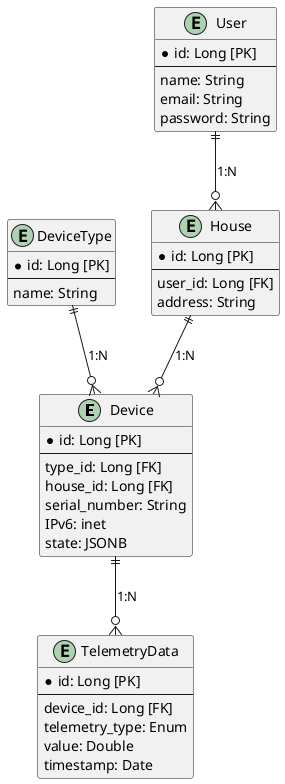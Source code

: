 @startuml
entity "Device" as device {
    *id: Long [PK]
    --
    type_id: Long [FK]
    house_id: Long [FK]
    serial_number: String
    IPv6: inet
    state: JSONB
}

entity "DeviceType" as deviceType {
    *id: Long [PK]
    --
    name: String
}

entity "House" as house {
    *id: Long [PK]
    --
    user_id: Long [FK]
    address: String
}

entity "User" as user {
    *id: Long [PK]
    --
    name: String
    email: String
    password: String
}

entity "TelemetryData" as telemetryData {
    *id: Long [PK]
    --
    device_id: Long [FK]
    telemetry_type: Enum
    value: Double
    timestamp: Date
}

user ||--o{ house : "1:N"
house ||--o{ device : "1:N"
deviceType ||--o{ device : "1:N"
device ||--o{ telemetryData : "1:N"

@enduml
